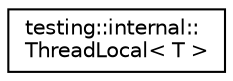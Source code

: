 digraph "Graphical Class Hierarchy"
{
 // INTERACTIVE_SVG=YES
 // LATEX_PDF_SIZE
  edge [fontname="Helvetica",fontsize="10",labelfontname="Helvetica",labelfontsize="10"];
  node [fontname="Helvetica",fontsize="10",shape=record];
  rankdir="LR";
  Node0 [label="testing::internal::\lThreadLocal\< T \>",height=0.2,width=0.4,color="black", fillcolor="white", style="filled",URL="$dd/d13/classtesting_1_1internal_1_1_thread_local.html",tooltip=" "];
}
